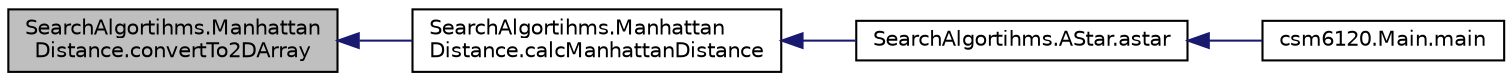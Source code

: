 digraph "SearchAlgortihms.ManhattanDistance.convertTo2DArray"
{
  edge [fontname="Helvetica",fontsize="10",labelfontname="Helvetica",labelfontsize="10"];
  node [fontname="Helvetica",fontsize="10",shape=record];
  rankdir="LR";
  Node1 [label="SearchAlgortihms.Manhattan\lDistance.convertTo2DArray",height=0.2,width=0.4,color="black", fillcolor="grey75", style="filled", fontcolor="black"];
  Node1 -> Node2 [dir="back",color="midnightblue",fontsize="10",style="solid",fontname="Helvetica"];
  Node2 [label="SearchAlgortihms.Manhattan\lDistance.calcManhattanDistance",height=0.2,width=0.4,color="black", fillcolor="white", style="filled",URL="$class_search_algortihms_1_1_manhattan_distance.html#a3634a6092ccbc000d3ef2feb6fbdd1ca"];
  Node2 -> Node3 [dir="back",color="midnightblue",fontsize="10",style="solid",fontname="Helvetica"];
  Node3 [label="SearchAlgortihms.AStar.astar",height=0.2,width=0.4,color="black", fillcolor="white", style="filled",URL="$class_search_algortihms_1_1_a_star.html#a95cd91ef8cb13d69296a56dbab2989a2"];
  Node3 -> Node4 [dir="back",color="midnightblue",fontsize="10",style="solid",fontname="Helvetica"];
  Node4 [label="csm6120.Main.main",height=0.2,width=0.4,color="black", fillcolor="white", style="filled",URL="$classcsm6120_1_1_main.html#adf9387261bc1d579e1bc95f836d164f5"];
}

